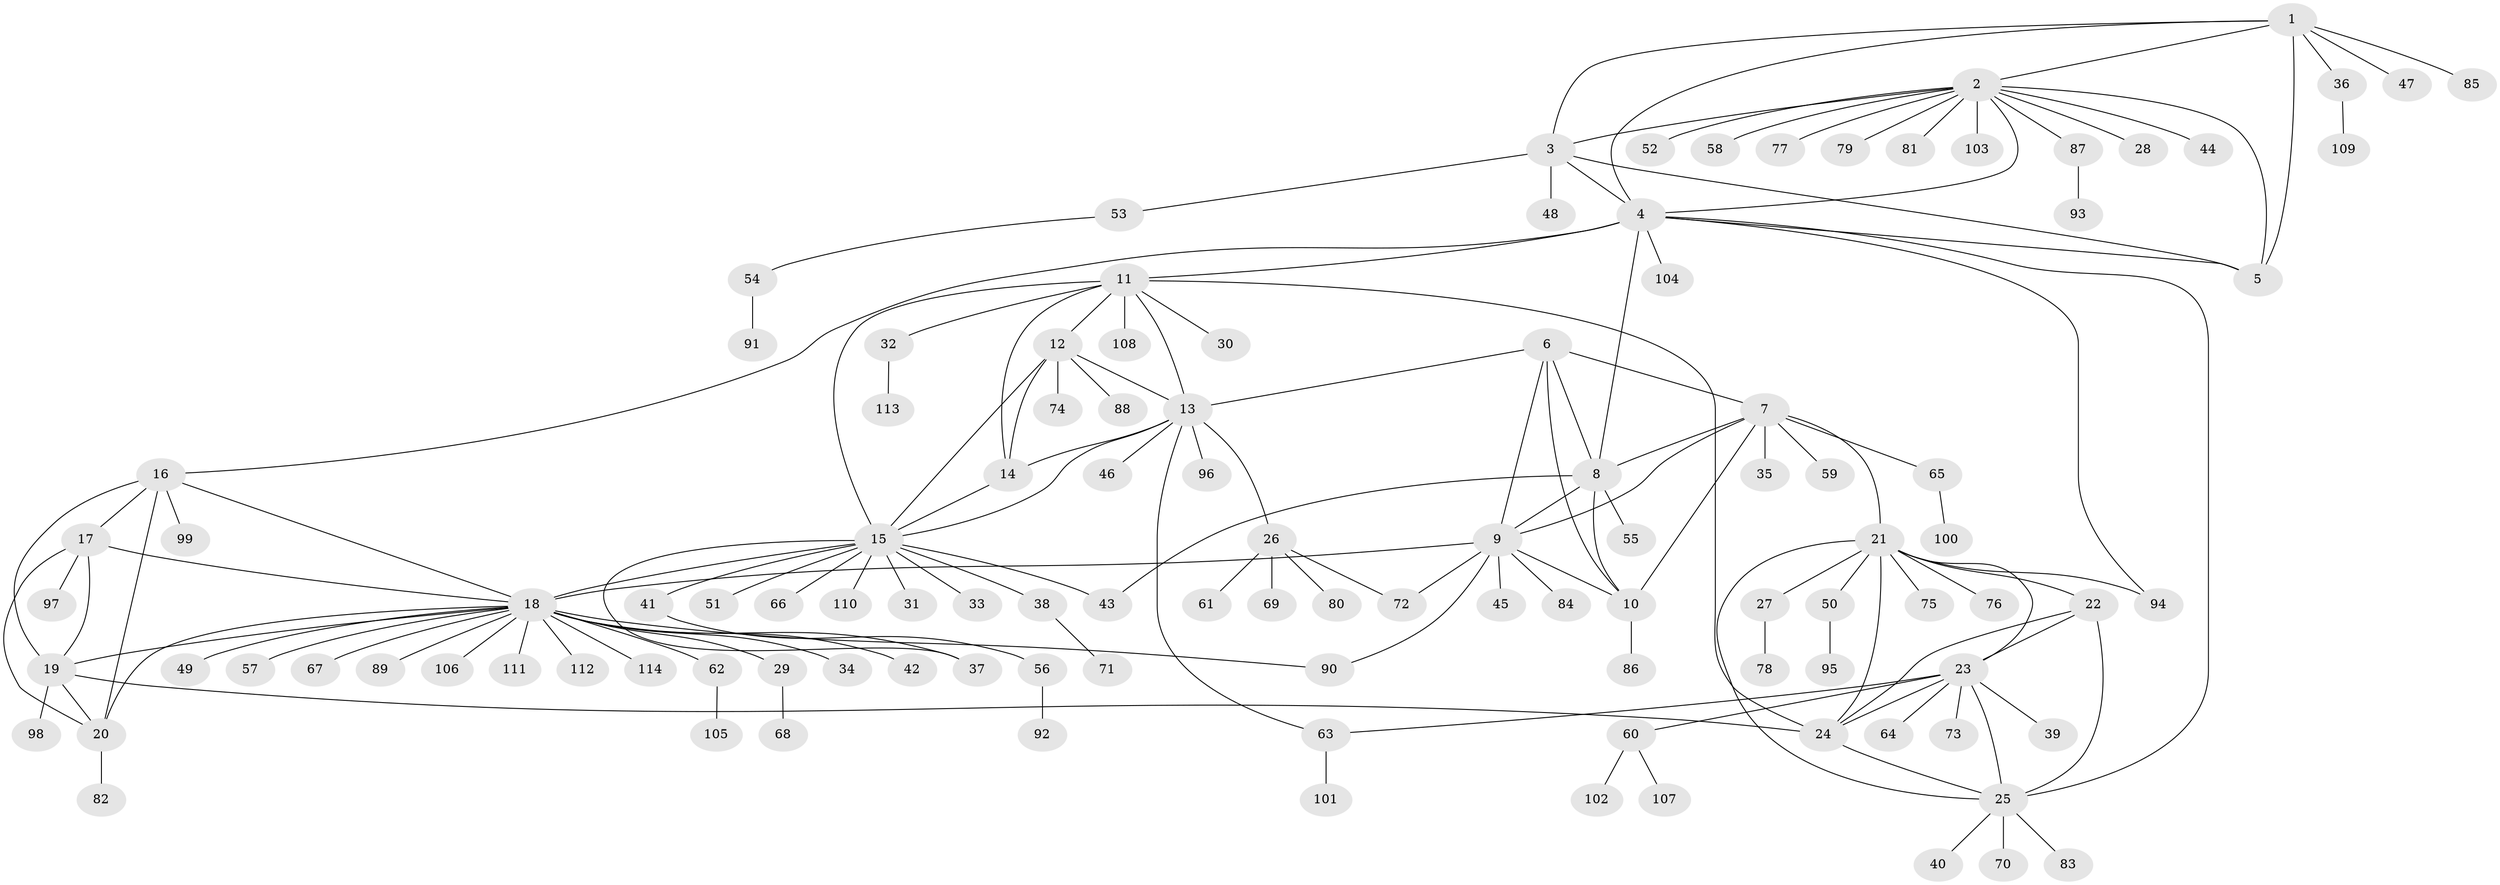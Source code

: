 // coarse degree distribution, {7: 0.02531645569620253, 5: 0.06329113924050633, 6: 0.06329113924050633, 10: 0.02531645569620253, 4: 0.02531645569620253, 9: 0.02531645569620253, 3: 0.012658227848101266, 11: 0.012658227848101266, 20: 0.012658227848101266, 8: 0.012658227848101266, 1: 0.6455696202531646, 2: 0.0759493670886076}
// Generated by graph-tools (version 1.1) at 2025/19/03/04/25 18:19:52]
// undirected, 114 vertices, 155 edges
graph export_dot {
graph [start="1"]
  node [color=gray90,style=filled];
  1;
  2;
  3;
  4;
  5;
  6;
  7;
  8;
  9;
  10;
  11;
  12;
  13;
  14;
  15;
  16;
  17;
  18;
  19;
  20;
  21;
  22;
  23;
  24;
  25;
  26;
  27;
  28;
  29;
  30;
  31;
  32;
  33;
  34;
  35;
  36;
  37;
  38;
  39;
  40;
  41;
  42;
  43;
  44;
  45;
  46;
  47;
  48;
  49;
  50;
  51;
  52;
  53;
  54;
  55;
  56;
  57;
  58;
  59;
  60;
  61;
  62;
  63;
  64;
  65;
  66;
  67;
  68;
  69;
  70;
  71;
  72;
  73;
  74;
  75;
  76;
  77;
  78;
  79;
  80;
  81;
  82;
  83;
  84;
  85;
  86;
  87;
  88;
  89;
  90;
  91;
  92;
  93;
  94;
  95;
  96;
  97;
  98;
  99;
  100;
  101;
  102;
  103;
  104;
  105;
  106;
  107;
  108;
  109;
  110;
  111;
  112;
  113;
  114;
  1 -- 2;
  1 -- 3;
  1 -- 4;
  1 -- 5;
  1 -- 36;
  1 -- 47;
  1 -- 85;
  2 -- 3;
  2 -- 4;
  2 -- 5;
  2 -- 28;
  2 -- 44;
  2 -- 52;
  2 -- 58;
  2 -- 77;
  2 -- 79;
  2 -- 81;
  2 -- 87;
  2 -- 103;
  3 -- 4;
  3 -- 5;
  3 -- 48;
  3 -- 53;
  4 -- 5;
  4 -- 8;
  4 -- 11;
  4 -- 16;
  4 -- 25;
  4 -- 94;
  4 -- 104;
  6 -- 7;
  6 -- 8;
  6 -- 9;
  6 -- 10;
  6 -- 13;
  7 -- 8;
  7 -- 9;
  7 -- 10;
  7 -- 21;
  7 -- 35;
  7 -- 59;
  7 -- 65;
  8 -- 9;
  8 -- 10;
  8 -- 43;
  8 -- 55;
  9 -- 10;
  9 -- 18;
  9 -- 45;
  9 -- 72;
  9 -- 84;
  9 -- 90;
  10 -- 86;
  11 -- 12;
  11 -- 13;
  11 -- 14;
  11 -- 15;
  11 -- 24;
  11 -- 30;
  11 -- 32;
  11 -- 108;
  12 -- 13;
  12 -- 14;
  12 -- 15;
  12 -- 74;
  12 -- 88;
  13 -- 14;
  13 -- 15;
  13 -- 26;
  13 -- 46;
  13 -- 63;
  13 -- 96;
  14 -- 15;
  15 -- 18;
  15 -- 31;
  15 -- 33;
  15 -- 37;
  15 -- 38;
  15 -- 41;
  15 -- 43;
  15 -- 51;
  15 -- 66;
  15 -- 110;
  16 -- 17;
  16 -- 18;
  16 -- 19;
  16 -- 20;
  16 -- 99;
  17 -- 18;
  17 -- 19;
  17 -- 20;
  17 -- 97;
  18 -- 19;
  18 -- 20;
  18 -- 29;
  18 -- 34;
  18 -- 37;
  18 -- 42;
  18 -- 49;
  18 -- 57;
  18 -- 62;
  18 -- 67;
  18 -- 89;
  18 -- 90;
  18 -- 106;
  18 -- 111;
  18 -- 112;
  18 -- 114;
  19 -- 20;
  19 -- 24;
  19 -- 98;
  20 -- 82;
  21 -- 22;
  21 -- 23;
  21 -- 24;
  21 -- 25;
  21 -- 27;
  21 -- 50;
  21 -- 75;
  21 -- 76;
  21 -- 94;
  22 -- 23;
  22 -- 24;
  22 -- 25;
  23 -- 24;
  23 -- 25;
  23 -- 39;
  23 -- 60;
  23 -- 63;
  23 -- 64;
  23 -- 73;
  24 -- 25;
  25 -- 40;
  25 -- 70;
  25 -- 83;
  26 -- 61;
  26 -- 69;
  26 -- 72;
  26 -- 80;
  27 -- 78;
  29 -- 68;
  32 -- 113;
  36 -- 109;
  38 -- 71;
  41 -- 56;
  50 -- 95;
  53 -- 54;
  54 -- 91;
  56 -- 92;
  60 -- 102;
  60 -- 107;
  62 -- 105;
  63 -- 101;
  65 -- 100;
  87 -- 93;
}
